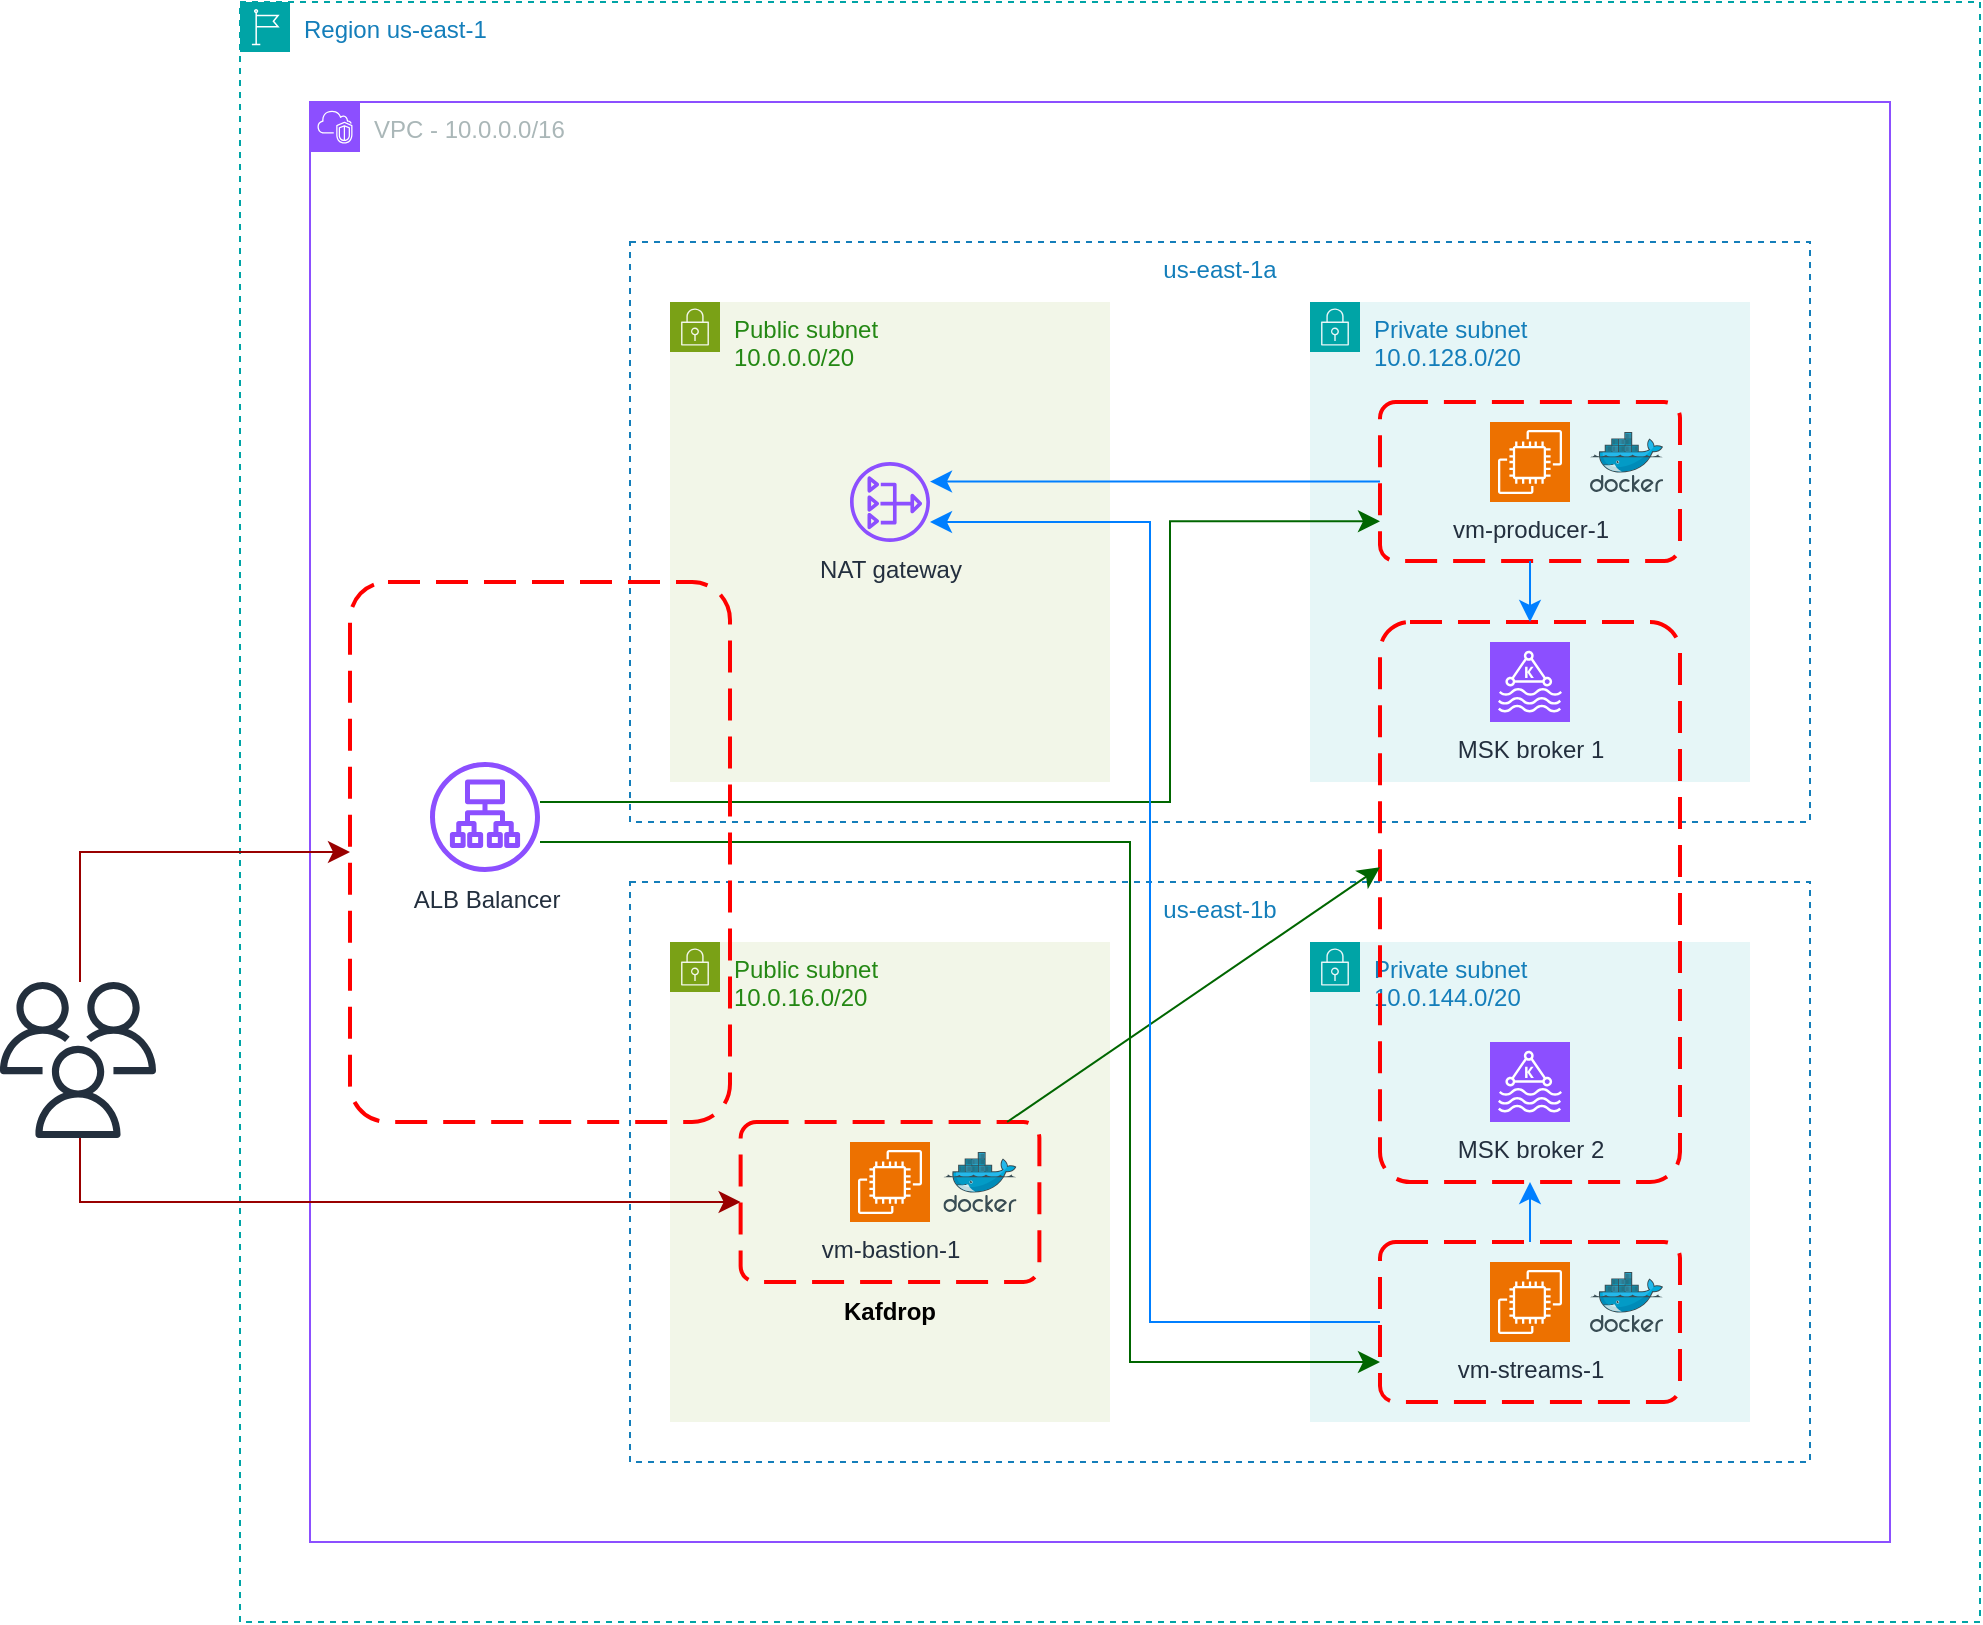 <mxfile version="26.0.9">
  <diagram name="Página-1" id="jkaFNqs5ImriVKsegeal">
    <mxGraphModel dx="2120" dy="1374" grid="1" gridSize="10" guides="1" tooltips="1" connect="1" arrows="1" fold="1" page="0" pageScale="1" pageWidth="1169" pageHeight="827" math="0" shadow="0">
      <root>
        <mxCell id="0" />
        <mxCell id="1" parent="0" />
        <mxCell id="_LsHQjLfiTWe7m4qLAzH-17" value="Region us-east-1" style="points=[[0,0],[0.25,0],[0.5,0],[0.75,0],[1,0],[1,0.25],[1,0.5],[1,0.75],[1,1],[0.75,1],[0.5,1],[0.25,1],[0,1],[0,0.75],[0,0.5],[0,0.25]];outlineConnect=0;gradientColor=none;html=1;whiteSpace=wrap;fontSize=12;fontStyle=0;container=1;pointerEvents=0;collapsible=0;recursiveResize=0;shape=mxgraph.aws4.group;grIcon=mxgraph.aws4.group_region;strokeColor=#00A4A6;fillColor=none;verticalAlign=top;align=left;spacingLeft=30;fontColor=#147EBA;dashed=1;" vertex="1" parent="1">
          <mxGeometry x="-700" y="-580" width="870" height="810" as="geometry" />
        </mxCell>
        <mxCell id="5gNLZZ3B4Hg2gR1fLKOS-7" value="VPC -&amp;nbsp;10.0.0.0/16" style="points=[[0,0],[0.25,0],[0.5,0],[0.75,0],[1,0],[1,0.25],[1,0.5],[1,0.75],[1,1],[0.75,1],[0.5,1],[0.25,1],[0,1],[0,0.75],[0,0.5],[0,0.25]];outlineConnect=0;gradientColor=none;html=1;whiteSpace=wrap;fontSize=12;fontStyle=0;container=1;pointerEvents=0;collapsible=0;recursiveResize=0;shape=mxgraph.aws4.group;grIcon=mxgraph.aws4.group_vpc2;strokeColor=#8C4FFF;fillColor=none;verticalAlign=top;align=left;spacingLeft=30;fontColor=#AAB7B8;dashed=0;" parent="_LsHQjLfiTWe7m4qLAzH-17" vertex="1">
          <mxGeometry x="35" y="50" width="790" height="720" as="geometry" />
        </mxCell>
        <mxCell id="_LsHQjLfiTWe7m4qLAzH-18" value="us-east-1a" style="fillColor=none;strokeColor=#147EBA;dashed=1;verticalAlign=top;fontStyle=0;fontColor=#147EBA;whiteSpace=wrap;html=1;align=center;" vertex="1" parent="5gNLZZ3B4Hg2gR1fLKOS-7">
          <mxGeometry x="160" y="70" width="590" height="290" as="geometry" />
        </mxCell>
        <mxCell id="_LsHQjLfiTWe7m4qLAzH-19" value="us-east-1b" style="fillColor=none;strokeColor=#147EBA;dashed=1;verticalAlign=top;fontStyle=0;fontColor=#147EBA;whiteSpace=wrap;html=1;" vertex="1" parent="5gNLZZ3B4Hg2gR1fLKOS-7">
          <mxGeometry x="160" y="390" width="590" height="290" as="geometry" />
        </mxCell>
        <mxCell id="5gNLZZ3B4Hg2gR1fLKOS-9" value="Public subnet&amp;nbsp;&lt;div&gt;10.0.0.0/20&lt;/div&gt;" style="points=[[0,0],[0.25,0],[0.5,0],[0.75,0],[1,0],[1,0.25],[1,0.5],[1,0.75],[1,1],[0.75,1],[0.5,1],[0.25,1],[0,1],[0,0.75],[0,0.5],[0,0.25]];outlineConnect=0;gradientColor=none;html=1;whiteSpace=wrap;fontSize=12;fontStyle=0;container=1;pointerEvents=0;collapsible=0;recursiveResize=0;shape=mxgraph.aws4.group;grIcon=mxgraph.aws4.group_security_group;grStroke=0;strokeColor=#7AA116;fillColor=#F2F6E8;verticalAlign=top;align=left;spacingLeft=30;fontColor=#248814;dashed=0;" parent="5gNLZZ3B4Hg2gR1fLKOS-7" vertex="1">
          <mxGeometry x="180" y="100" width="220" height="240" as="geometry" />
        </mxCell>
        <mxCell id="_LsHQjLfiTWe7m4qLAzH-4" value="NAT gateway" style="sketch=0;outlineConnect=0;fontColor=#232F3E;gradientColor=none;fillColor=#8C4FFF;strokeColor=none;dashed=0;verticalLabelPosition=bottom;verticalAlign=top;align=center;html=1;fontSize=12;fontStyle=0;aspect=fixed;pointerEvents=1;shape=mxgraph.aws4.nat_gateway;" vertex="1" parent="5gNLZZ3B4Hg2gR1fLKOS-9">
          <mxGeometry x="90" y="80" width="40" height="40" as="geometry" />
        </mxCell>
        <mxCell id="_LsHQjLfiTWe7m4qLAzH-1" value="Private subnet&amp;nbsp;&lt;div&gt;10.0.128.0/20&lt;/div&gt;" style="points=[[0,0],[0.25,0],[0.5,0],[0.75,0],[1,0],[1,0.25],[1,0.5],[1,0.75],[1,1],[0.75,1],[0.5,1],[0.25,1],[0,1],[0,0.75],[0,0.5],[0,0.25]];outlineConnect=0;gradientColor=none;html=1;whiteSpace=wrap;fontSize=12;fontStyle=0;container=1;pointerEvents=0;collapsible=0;recursiveResize=0;shape=mxgraph.aws4.group;grIcon=mxgraph.aws4.group_security_group;grStroke=0;strokeColor=#00A4A6;fillColor=#E6F6F7;verticalAlign=top;align=left;spacingLeft=30;fontColor=#147EBA;dashed=0;" vertex="1" parent="5gNLZZ3B4Hg2gR1fLKOS-7">
          <mxGeometry x="500" y="100" width="220" height="240" as="geometry" />
        </mxCell>
        <mxCell id="5gNLZZ3B4Hg2gR1fLKOS-2" value="vm-producer-1" style="sketch=0;points=[[0,0,0],[0.25,0,0],[0.5,0,0],[0.75,0,0],[1,0,0],[0,1,0],[0.25,1,0],[0.5,1,0],[0.75,1,0],[1,1,0],[0,0.25,0],[0,0.5,0],[0,0.75,0],[1,0.25,0],[1,0.5,0],[1,0.75,0]];outlineConnect=0;fontColor=#232F3E;fillColor=#ED7100;strokeColor=#ffffff;dashed=0;verticalLabelPosition=bottom;verticalAlign=top;align=center;html=1;fontSize=12;fontStyle=0;aspect=fixed;shape=mxgraph.aws4.resourceIcon;resIcon=mxgraph.aws4.ec2;" parent="_LsHQjLfiTWe7m4qLAzH-1" vertex="1">
          <mxGeometry x="90" y="60" width="40" height="40" as="geometry" />
        </mxCell>
        <mxCell id="_LsHQjLfiTWe7m4qLAzH-6" value="" style="image;sketch=0;aspect=fixed;html=1;points=[];align=center;fontSize=12;image=img/lib/mscae/Docker.svg;" vertex="1" parent="_LsHQjLfiTWe7m4qLAzH-1">
          <mxGeometry x="140" y="65" width="36.59" height="30" as="geometry" />
        </mxCell>
        <mxCell id="_LsHQjLfiTWe7m4qLAzH-15" value="" style="rounded=1;arcSize=10;dashed=1;strokeColor=#ff0000;fillColor=none;gradientColor=none;dashPattern=8 4;strokeWidth=2;" vertex="1" parent="_LsHQjLfiTWe7m4qLAzH-1">
          <mxGeometry x="35" y="50" width="150" height="79.5" as="geometry" />
        </mxCell>
        <mxCell id="_LsHQjLfiTWe7m4qLAzH-3" style="edgeStyle=none;curved=1;rounded=0;orthogonalLoop=1;jettySize=auto;html=1;exitX=0.75;exitY=0;exitDx=0;exitDy=0;fontSize=12;startSize=8;endSize=8;" edge="1" parent="5gNLZZ3B4Hg2gR1fLKOS-7">
          <mxGeometry relative="1" as="geometry">
            <mxPoint x="381.25" y="130" as="sourcePoint" />
            <mxPoint x="381.25" y="130" as="targetPoint" />
          </mxGeometry>
        </mxCell>
        <mxCell id="_LsHQjLfiTWe7m4qLAzH-5" value="Public subnet&amp;nbsp;&lt;div&gt;10.0.16.0/20&lt;/div&gt;" style="points=[[0,0],[0.25,0],[0.5,0],[0.75,0],[1,0],[1,0.25],[1,0.5],[1,0.75],[1,1],[0.75,1],[0.5,1],[0.25,1],[0,1],[0,0.75],[0,0.5],[0,0.25]];outlineConnect=0;gradientColor=none;html=1;whiteSpace=wrap;fontSize=12;fontStyle=0;container=1;pointerEvents=0;collapsible=0;recursiveResize=0;shape=mxgraph.aws4.group;grIcon=mxgraph.aws4.group_security_group;grStroke=0;strokeColor=#7AA116;fillColor=#F2F6E8;verticalAlign=top;align=left;spacingLeft=30;fontColor=#248814;dashed=0;" vertex="1" parent="5gNLZZ3B4Hg2gR1fLKOS-7">
          <mxGeometry x="180" y="420" width="220" height="240" as="geometry" />
        </mxCell>
        <mxCell id="5gNLZZ3B4Hg2gR1fLKOS-1" value="vm-bastion-1" style="sketch=0;points=[[0,0,0],[0.25,0,0],[0.5,0,0],[0.75,0,0],[1,0,0],[0,1,0],[0.25,1,0],[0.5,1,0],[0.75,1,0],[1,1,0],[0,0.25,0],[0,0.5,0],[0,0.75,0],[1,0.25,0],[1,0.5,0],[1,0.75,0]];outlineConnect=0;fontColor=#232F3E;fillColor=#ED7100;strokeColor=#ffffff;dashed=0;verticalLabelPosition=bottom;verticalAlign=top;align=center;html=1;fontSize=12;fontStyle=0;aspect=fixed;shape=mxgraph.aws4.resourceIcon;resIcon=mxgraph.aws4.ec2;" parent="_LsHQjLfiTWe7m4qLAzH-5" vertex="1">
          <mxGeometry x="90" y="100" width="40" height="40" as="geometry" />
        </mxCell>
        <mxCell id="_LsHQjLfiTWe7m4qLAzH-13" value="" style="rounded=1;arcSize=10;dashed=1;strokeColor=#ff0000;fillColor=none;gradientColor=none;dashPattern=8 4;strokeWidth=2;" vertex="1" parent="_LsHQjLfiTWe7m4qLAzH-5">
          <mxGeometry x="35.31" y="90" width="149.38" height="80" as="geometry" />
        </mxCell>
        <mxCell id="_LsHQjLfiTWe7m4qLAzH-2" value="Private subnet&amp;nbsp;&lt;div&gt;10.0.144.0/20&lt;/div&gt;" style="points=[[0,0],[0.25,0],[0.5,0],[0.75,0],[1,0],[1,0.25],[1,0.5],[1,0.75],[1,1],[0.75,1],[0.5,1],[0.25,1],[0,1],[0,0.75],[0,0.5],[0,0.25]];outlineConnect=0;gradientColor=none;html=1;whiteSpace=wrap;fontSize=12;fontStyle=0;container=1;pointerEvents=0;collapsible=0;recursiveResize=0;shape=mxgraph.aws4.group;grIcon=mxgraph.aws4.group_security_group;grStroke=0;strokeColor=#00A4A6;fillColor=#E6F6F7;verticalAlign=top;align=left;spacingLeft=30;fontColor=#147EBA;dashed=0;" vertex="1" parent="5gNLZZ3B4Hg2gR1fLKOS-7">
          <mxGeometry x="500" y="420" width="220" height="240" as="geometry" />
        </mxCell>
        <mxCell id="5gNLZZ3B4Hg2gR1fLKOS-5" value="MSK broker 2" style="sketch=0;points=[[0,0,0],[0.25,0,0],[0.5,0,0],[0.75,0,0],[1,0,0],[0,1,0],[0.25,1,0],[0.5,1,0],[0.75,1,0],[1,1,0],[0,0.25,0],[0,0.5,0],[0,0.75,0],[1,0.25,0],[1,0.5,0],[1,0.75,0]];outlineConnect=0;fontColor=#232F3E;fillColor=#8C4FFF;strokeColor=#ffffff;dashed=0;verticalLabelPosition=bottom;verticalAlign=top;align=center;html=1;fontSize=12;fontStyle=0;aspect=fixed;shape=mxgraph.aws4.resourceIcon;resIcon=mxgraph.aws4.managed_streaming_for_kafka;" parent="_LsHQjLfiTWe7m4qLAzH-2" vertex="1">
          <mxGeometry x="90" y="50" width="40" height="40" as="geometry" />
        </mxCell>
        <mxCell id="_LsHQjLfiTWe7m4qLAzH-16" value="" style="rounded=1;arcSize=10;dashed=1;strokeColor=#ff0000;fillColor=none;gradientColor=none;dashPattern=8 4;strokeWidth=2;" vertex="1" parent="_LsHQjLfiTWe7m4qLAzH-2">
          <mxGeometry x="35" y="150" width="150" height="80" as="geometry" />
        </mxCell>
        <mxCell id="_LsHQjLfiTWe7m4qLAzH-21" value="" style="rounded=1;arcSize=10;dashed=1;strokeColor=#ff0000;fillColor=none;gradientColor=none;dashPattern=8 4;strokeWidth=2;" vertex="1" parent="5gNLZZ3B4Hg2gR1fLKOS-7">
          <mxGeometry x="535" y="260" width="150" height="280" as="geometry" />
        </mxCell>
        <mxCell id="_LsHQjLfiTWe7m4qLAzH-8" value="" style="image;sketch=0;aspect=fixed;html=1;points=[];align=center;fontSize=12;image=img/lib/mscae/Docker.svg;" vertex="1" parent="5gNLZZ3B4Hg2gR1fLKOS-7">
          <mxGeometry x="316.7" y="525" width="36.59" height="30" as="geometry" />
        </mxCell>
        <mxCell id="_LsHQjLfiTWe7m4qLAzH-24" value="" style="edgeStyle=orthogonalEdgeStyle;rounded=0;orthogonalLoop=1;jettySize=auto;html=1;fontSize=12;startSize=8;endSize=8;entryX=0;entryY=0.75;entryDx=0;entryDy=0;elbow=vertical;strokeColor=#006600;" edge="1" parent="5gNLZZ3B4Hg2gR1fLKOS-7" source="5gNLZZ3B4Hg2gR1fLKOS-10" target="_LsHQjLfiTWe7m4qLAzH-15">
          <mxGeometry relative="1" as="geometry">
            <Array as="points">
              <mxPoint x="430" y="350" />
              <mxPoint x="430" y="210" />
            </Array>
          </mxGeometry>
        </mxCell>
        <mxCell id="_LsHQjLfiTWe7m4qLAzH-25" value="" style="edgeStyle=orthogonalEdgeStyle;rounded=0;orthogonalLoop=1;jettySize=auto;html=1;fontSize=12;startSize=8;endSize=8;entryX=0;entryY=0.75;entryDx=0;entryDy=0;strokeColor=#006600;" edge="1" parent="5gNLZZ3B4Hg2gR1fLKOS-7" source="5gNLZZ3B4Hg2gR1fLKOS-10" target="_LsHQjLfiTWe7m4qLAzH-16">
          <mxGeometry relative="1" as="geometry">
            <Array as="points">
              <mxPoint x="410" y="370" />
              <mxPoint x="410" y="630" />
            </Array>
          </mxGeometry>
        </mxCell>
        <mxCell id="5gNLZZ3B4Hg2gR1fLKOS-10" value="ALB Balancer" style="sketch=0;outlineConnect=0;fontColor=#232F3E;gradientColor=none;fillColor=#8C4FFF;strokeColor=none;dashed=0;verticalLabelPosition=bottom;verticalAlign=top;align=center;html=1;fontSize=12;fontStyle=0;aspect=fixed;pointerEvents=1;shape=mxgraph.aws4.application_load_balancer;" parent="5gNLZZ3B4Hg2gR1fLKOS-7" vertex="1">
          <mxGeometry x="60" y="330" width="55" height="55" as="geometry" />
        </mxCell>
        <mxCell id="_LsHQjLfiTWe7m4qLAzH-26" value="" style="edgeStyle=none;curved=1;rounded=0;orthogonalLoop=1;jettySize=auto;html=1;fontSize=12;startSize=8;endSize=8;strokeColor=#007FFF;" edge="1" parent="5gNLZZ3B4Hg2gR1fLKOS-7" source="_LsHQjLfiTWe7m4qLAzH-15" target="_LsHQjLfiTWe7m4qLAzH-21">
          <mxGeometry relative="1" as="geometry" />
        </mxCell>
        <mxCell id="_LsHQjLfiTWe7m4qLAzH-27" value="" style="edgeStyle=none;curved=1;rounded=0;orthogonalLoop=1;jettySize=auto;html=1;fontSize=12;startSize=8;endSize=8;strokeColor=#007FFF;" edge="1" parent="5gNLZZ3B4Hg2gR1fLKOS-7" source="_LsHQjLfiTWe7m4qLAzH-16" target="_LsHQjLfiTWe7m4qLAzH-21">
          <mxGeometry relative="1" as="geometry" />
        </mxCell>
        <mxCell id="_LsHQjLfiTWe7m4qLAzH-28" style="edgeStyle=none;curved=1;rounded=0;orthogonalLoop=1;jettySize=auto;html=1;entryX=0;entryY=0.438;entryDx=0;entryDy=0;entryPerimeter=0;fontSize=12;startSize=8;endSize=8;strokeColor=#006600;" edge="1" parent="5gNLZZ3B4Hg2gR1fLKOS-7" source="_LsHQjLfiTWe7m4qLAzH-13" target="_LsHQjLfiTWe7m4qLAzH-21">
          <mxGeometry relative="1" as="geometry" />
        </mxCell>
        <mxCell id="_LsHQjLfiTWe7m4qLAzH-29" style="edgeStyle=none;curved=1;rounded=0;orthogonalLoop=1;jettySize=auto;html=1;fontSize=12;startSize=8;endSize=8;entryX=1;entryY=0.244;entryDx=0;entryDy=0;entryPerimeter=0;fillColor=#cce5ff;strokeColor=#007FFF;" edge="1" parent="5gNLZZ3B4Hg2gR1fLKOS-7" source="_LsHQjLfiTWe7m4qLAzH-15" target="_LsHQjLfiTWe7m4qLAzH-4">
          <mxGeometry relative="1" as="geometry" />
        </mxCell>
        <mxCell id="_LsHQjLfiTWe7m4qLAzH-30" style="edgeStyle=orthogonalEdgeStyle;rounded=0;orthogonalLoop=1;jettySize=auto;html=1;fontSize=12;startSize=8;endSize=8;strokeColor=#007FFF;" edge="1" parent="5gNLZZ3B4Hg2gR1fLKOS-7" source="_LsHQjLfiTWe7m4qLAzH-16" target="_LsHQjLfiTWe7m4qLAzH-4">
          <mxGeometry relative="1" as="geometry">
            <Array as="points">
              <mxPoint x="420" y="610" />
              <mxPoint x="420" y="210" />
            </Array>
          </mxGeometry>
        </mxCell>
        <mxCell id="5gNLZZ3B4Hg2gR1fLKOS-4" value="MSK broker 1" style="sketch=0;points=[[0,0,0],[0.25,0,0],[0.5,0,0],[0.75,0,0],[1,0,0],[0,1,0],[0.25,1,0],[0.5,1,0],[0.75,1,0],[1,1,0],[0,0.25,0],[0,0.5,0],[0,0.75,0],[1,0.25,0],[1,0.5,0],[1,0.75,0]];outlineConnect=0;fontColor=#232F3E;fillColor=#8C4FFF;strokeColor=#ffffff;dashed=0;verticalLabelPosition=bottom;verticalAlign=top;align=center;html=1;fontSize=12;fontStyle=0;aspect=fixed;shape=mxgraph.aws4.resourceIcon;resIcon=mxgraph.aws4.managed_streaming_for_kafka;" parent="5gNLZZ3B4Hg2gR1fLKOS-7" vertex="1">
          <mxGeometry x="590" y="270" width="40" height="40" as="geometry" />
        </mxCell>
        <mxCell id="5gNLZZ3B4Hg2gR1fLKOS-3" value="vm-streams-1" style="sketch=0;points=[[0,0,0],[0.25,0,0],[0.5,0,0],[0.75,0,0],[1,0,0],[0,1,0],[0.25,1,0],[0.5,1,0],[0.75,1,0],[1,1,0],[0,0.25,0],[0,0.5,0],[0,0.75,0],[1,0.25,0],[1,0.5,0],[1,0.75,0]];outlineConnect=0;fontColor=#232F3E;fillColor=#ED7100;strokeColor=#ffffff;dashed=0;verticalLabelPosition=bottom;verticalAlign=top;align=center;html=1;fontSize=12;fontStyle=0;aspect=fixed;shape=mxgraph.aws4.resourceIcon;resIcon=mxgraph.aws4.ec2;" parent="5gNLZZ3B4Hg2gR1fLKOS-7" vertex="1">
          <mxGeometry x="590" y="580" width="40" height="40" as="geometry" />
        </mxCell>
        <mxCell id="_LsHQjLfiTWe7m4qLAzH-7" value="" style="image;sketch=0;aspect=fixed;html=1;points=[];align=center;fontSize=12;image=img/lib/mscae/Docker.svg;" vertex="1" parent="5gNLZZ3B4Hg2gR1fLKOS-7">
          <mxGeometry x="640" y="585" width="36.59" height="30" as="geometry" />
        </mxCell>
        <mxCell id="_LsHQjLfiTWe7m4qLAzH-22" value="" style="rounded=1;arcSize=10;dashed=1;strokeColor=#ff0000;fillColor=none;gradientColor=none;dashPattern=8 4;strokeWidth=2;" vertex="1" parent="5gNLZZ3B4Hg2gR1fLKOS-7">
          <mxGeometry x="20" y="240" width="190" height="270" as="geometry" />
        </mxCell>
        <mxCell id="_LsHQjLfiTWe7m4qLAzH-34" value="Kafdrop" style="text;html=1;align=center;verticalAlign=middle;whiteSpace=wrap;rounded=0;fontStyle=1" vertex="1" parent="5gNLZZ3B4Hg2gR1fLKOS-7">
          <mxGeometry x="260" y="590" width="60" height="30" as="geometry" />
        </mxCell>
        <mxCell id="_LsHQjLfiTWe7m4qLAzH-32" style="edgeStyle=orthogonalEdgeStyle;rounded=0;orthogonalLoop=1;jettySize=auto;html=1;entryX=0;entryY=0.5;entryDx=0;entryDy=0;fontSize=12;startSize=8;endSize=8;strokeColor=#990000;" edge="1" parent="1" source="_LsHQjLfiTWe7m4qLAzH-31" target="_LsHQjLfiTWe7m4qLAzH-22">
          <mxGeometry relative="1" as="geometry">
            <Array as="points">
              <mxPoint x="-780" y="-155" />
            </Array>
          </mxGeometry>
        </mxCell>
        <mxCell id="_LsHQjLfiTWe7m4qLAzH-33" style="edgeStyle=orthogonalEdgeStyle;rounded=0;orthogonalLoop=1;jettySize=auto;html=1;entryX=0;entryY=0.5;entryDx=0;entryDy=0;fontSize=12;startSize=8;endSize=8;strokeColor=#990000;" edge="1" parent="1" source="_LsHQjLfiTWe7m4qLAzH-31" target="_LsHQjLfiTWe7m4qLAzH-13">
          <mxGeometry relative="1" as="geometry">
            <Array as="points">
              <mxPoint x="-780" y="20" />
            </Array>
          </mxGeometry>
        </mxCell>
        <mxCell id="_LsHQjLfiTWe7m4qLAzH-31" value="" style="sketch=0;outlineConnect=0;fontColor=#232F3E;gradientColor=none;fillColor=#232F3D;strokeColor=none;dashed=0;verticalLabelPosition=bottom;verticalAlign=top;align=center;html=1;fontSize=12;fontStyle=0;aspect=fixed;pointerEvents=1;shape=mxgraph.aws4.users;" vertex="1" parent="1">
          <mxGeometry x="-820" y="-90" width="78" height="78" as="geometry" />
        </mxCell>
      </root>
    </mxGraphModel>
  </diagram>
</mxfile>
